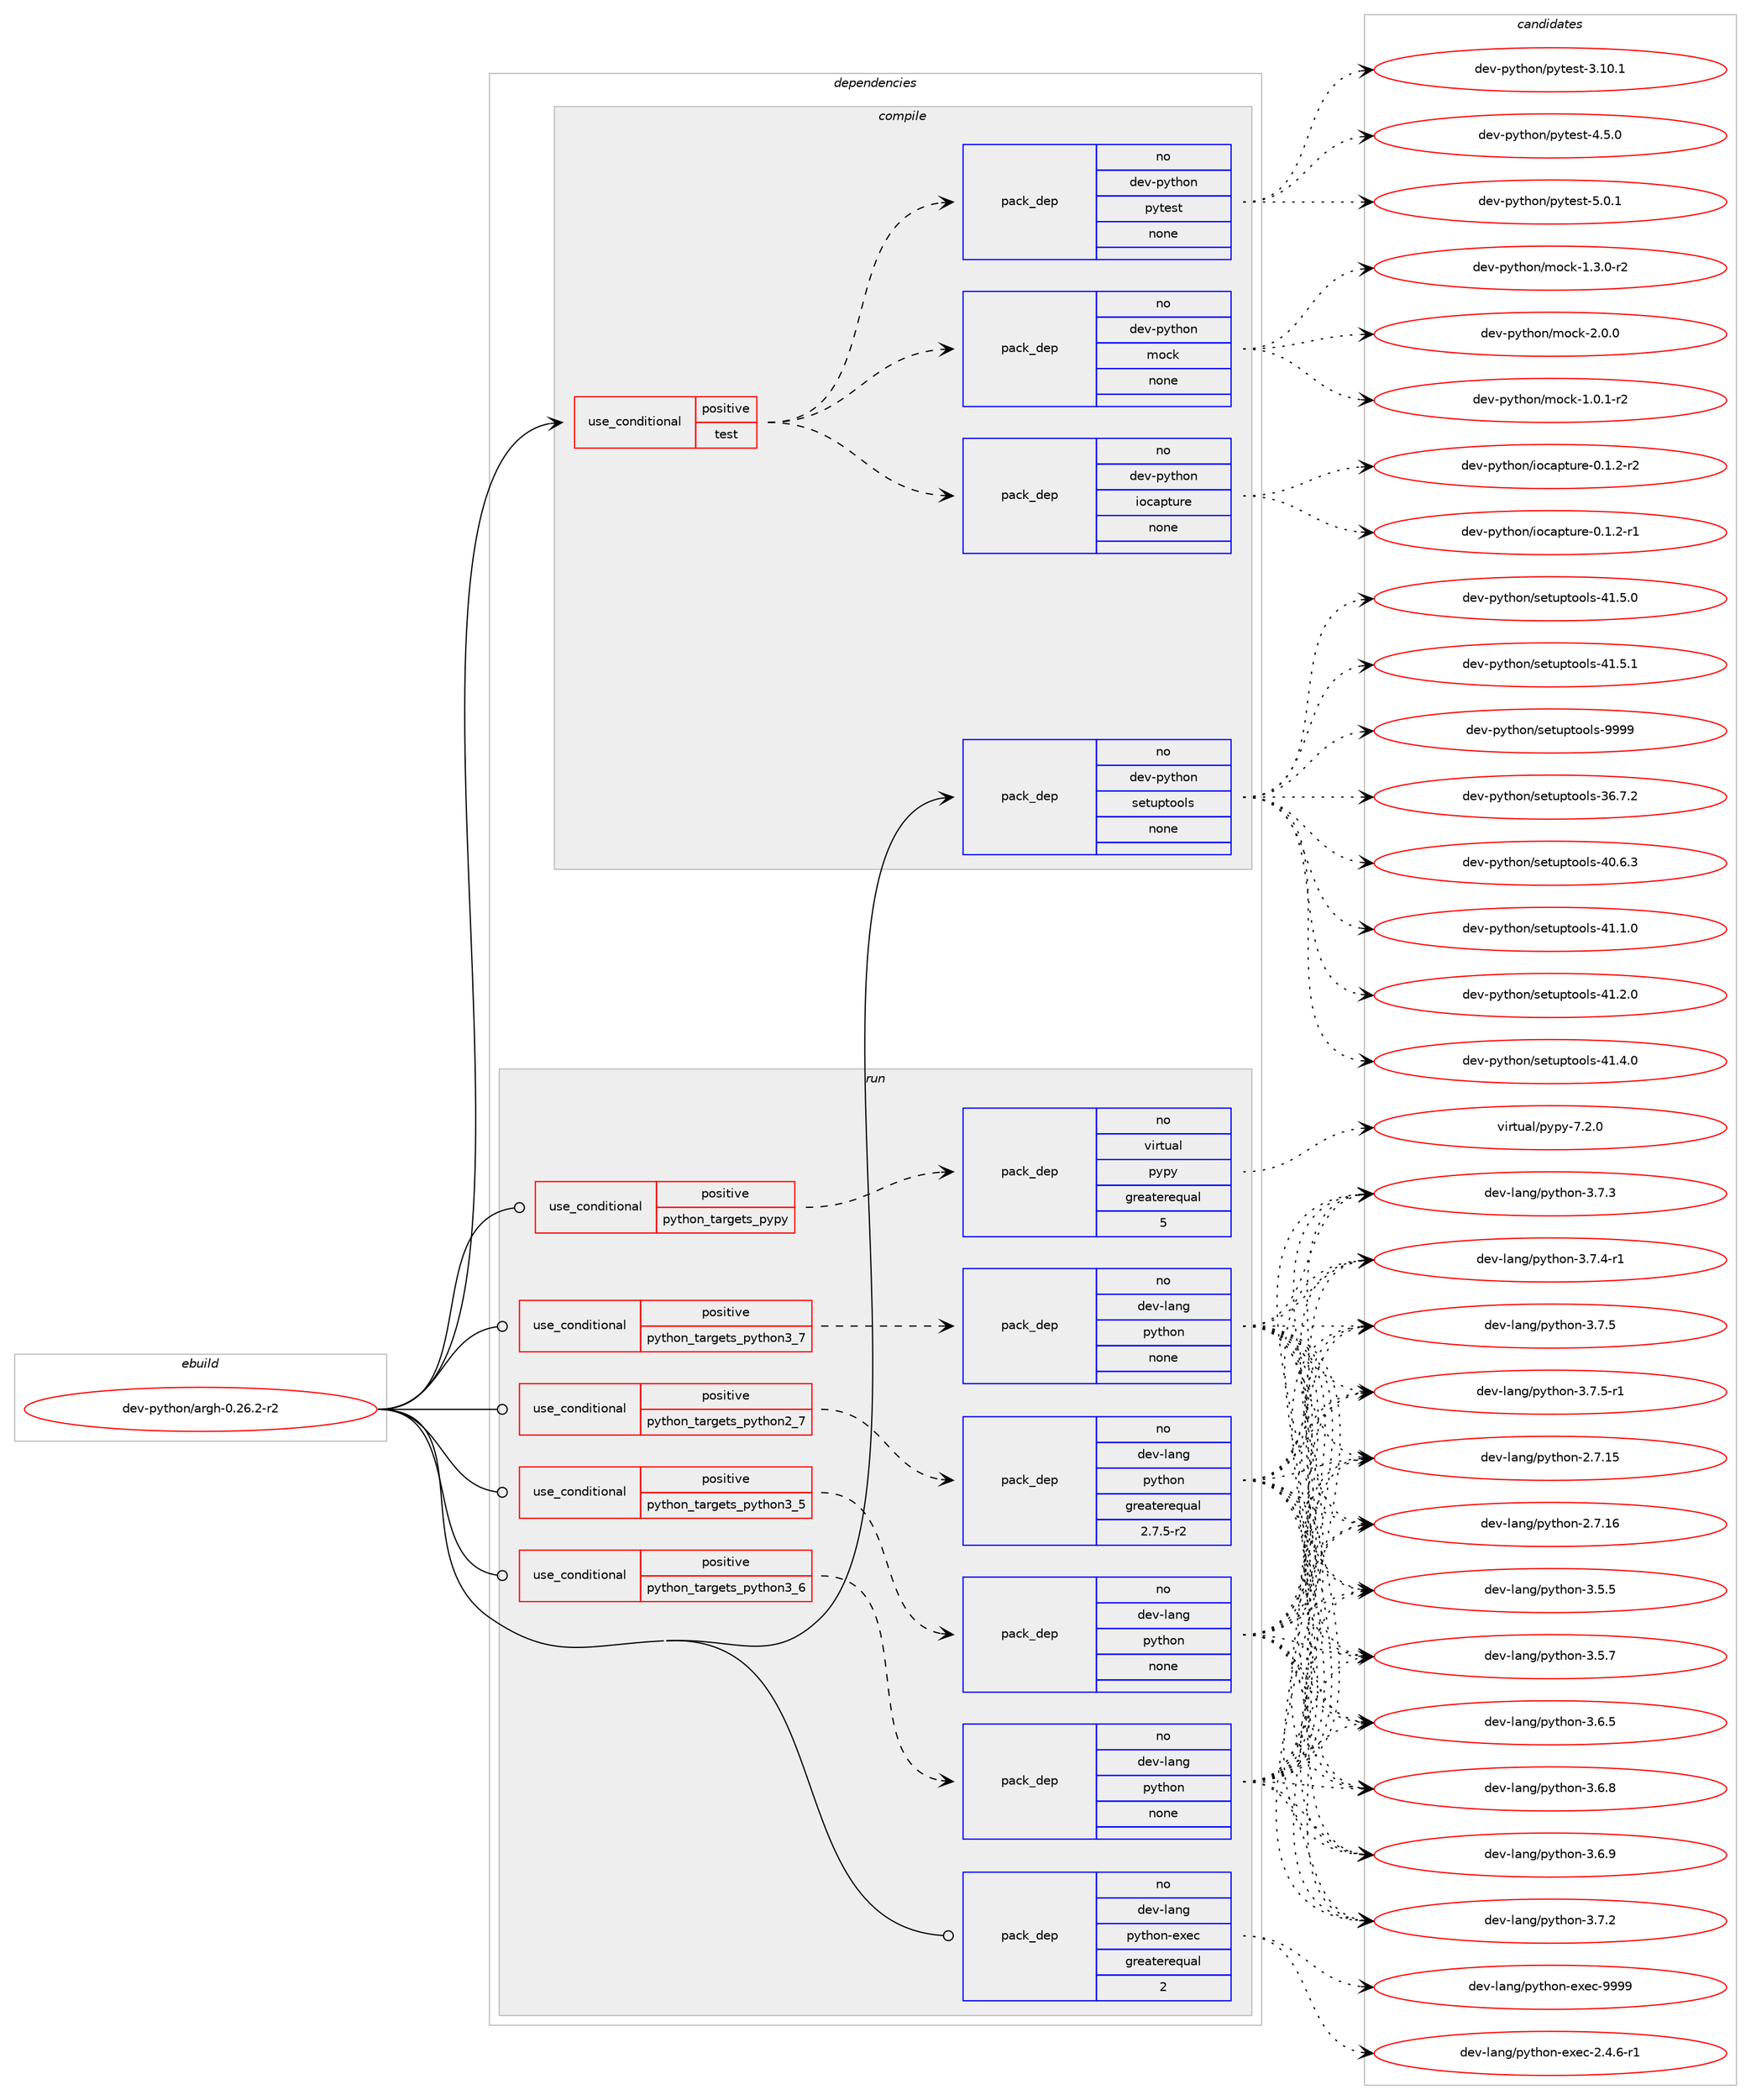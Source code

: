 digraph prolog {

# *************
# Graph options
# *************

newrank=true;
concentrate=true;
compound=true;
graph [rankdir=LR,fontname=Helvetica,fontsize=10,ranksep=1.5];#, ranksep=2.5, nodesep=0.2];
edge  [arrowhead=vee];
node  [fontname=Helvetica,fontsize=10];

# **********
# The ebuild
# **********

subgraph cluster_leftcol {
color=gray;
rank=same;
label=<<i>ebuild</i>>;
id [label="dev-python/argh-0.26.2-r2", color=red, width=4, href="../dev-python/argh-0.26.2-r2.svg"];
}

# ****************
# The dependencies
# ****************

subgraph cluster_midcol {
color=gray;
label=<<i>dependencies</i>>;
subgraph cluster_compile {
fillcolor="#eeeeee";
style=filled;
label=<<i>compile</i>>;
subgraph cond136211 {
dependency594432 [label=<<TABLE BORDER="0" CELLBORDER="1" CELLSPACING="0" CELLPADDING="4"><TR><TD ROWSPAN="3" CELLPADDING="10">use_conditional</TD></TR><TR><TD>positive</TD></TR><TR><TD>test</TD></TR></TABLE>>, shape=none, color=red];
subgraph pack446449 {
dependency594433 [label=<<TABLE BORDER="0" CELLBORDER="1" CELLSPACING="0" CELLPADDING="4" WIDTH="220"><TR><TD ROWSPAN="6" CELLPADDING="30">pack_dep</TD></TR><TR><TD WIDTH="110">no</TD></TR><TR><TD>dev-python</TD></TR><TR><TD>pytest</TD></TR><TR><TD>none</TD></TR><TR><TD></TD></TR></TABLE>>, shape=none, color=blue];
}
dependency594432:e -> dependency594433:w [weight=20,style="dashed",arrowhead="vee"];
subgraph pack446450 {
dependency594434 [label=<<TABLE BORDER="0" CELLBORDER="1" CELLSPACING="0" CELLPADDING="4" WIDTH="220"><TR><TD ROWSPAN="6" CELLPADDING="30">pack_dep</TD></TR><TR><TD WIDTH="110">no</TD></TR><TR><TD>dev-python</TD></TR><TR><TD>iocapture</TD></TR><TR><TD>none</TD></TR><TR><TD></TD></TR></TABLE>>, shape=none, color=blue];
}
dependency594432:e -> dependency594434:w [weight=20,style="dashed",arrowhead="vee"];
subgraph pack446451 {
dependency594435 [label=<<TABLE BORDER="0" CELLBORDER="1" CELLSPACING="0" CELLPADDING="4" WIDTH="220"><TR><TD ROWSPAN="6" CELLPADDING="30">pack_dep</TD></TR><TR><TD WIDTH="110">no</TD></TR><TR><TD>dev-python</TD></TR><TR><TD>mock</TD></TR><TR><TD>none</TD></TR><TR><TD></TD></TR></TABLE>>, shape=none, color=blue];
}
dependency594432:e -> dependency594435:w [weight=20,style="dashed",arrowhead="vee"];
}
id:e -> dependency594432:w [weight=20,style="solid",arrowhead="vee"];
subgraph pack446452 {
dependency594436 [label=<<TABLE BORDER="0" CELLBORDER="1" CELLSPACING="0" CELLPADDING="4" WIDTH="220"><TR><TD ROWSPAN="6" CELLPADDING="30">pack_dep</TD></TR><TR><TD WIDTH="110">no</TD></TR><TR><TD>dev-python</TD></TR><TR><TD>setuptools</TD></TR><TR><TD>none</TD></TR><TR><TD></TD></TR></TABLE>>, shape=none, color=blue];
}
id:e -> dependency594436:w [weight=20,style="solid",arrowhead="vee"];
}
subgraph cluster_compileandrun {
fillcolor="#eeeeee";
style=filled;
label=<<i>compile and run</i>>;
}
subgraph cluster_run {
fillcolor="#eeeeee";
style=filled;
label=<<i>run</i>>;
subgraph cond136212 {
dependency594437 [label=<<TABLE BORDER="0" CELLBORDER="1" CELLSPACING="0" CELLPADDING="4"><TR><TD ROWSPAN="3" CELLPADDING="10">use_conditional</TD></TR><TR><TD>positive</TD></TR><TR><TD>python_targets_pypy</TD></TR></TABLE>>, shape=none, color=red];
subgraph pack446453 {
dependency594438 [label=<<TABLE BORDER="0" CELLBORDER="1" CELLSPACING="0" CELLPADDING="4" WIDTH="220"><TR><TD ROWSPAN="6" CELLPADDING="30">pack_dep</TD></TR><TR><TD WIDTH="110">no</TD></TR><TR><TD>virtual</TD></TR><TR><TD>pypy</TD></TR><TR><TD>greaterequal</TD></TR><TR><TD>5</TD></TR></TABLE>>, shape=none, color=blue];
}
dependency594437:e -> dependency594438:w [weight=20,style="dashed",arrowhead="vee"];
}
id:e -> dependency594437:w [weight=20,style="solid",arrowhead="odot"];
subgraph cond136213 {
dependency594439 [label=<<TABLE BORDER="0" CELLBORDER="1" CELLSPACING="0" CELLPADDING="4"><TR><TD ROWSPAN="3" CELLPADDING="10">use_conditional</TD></TR><TR><TD>positive</TD></TR><TR><TD>python_targets_python2_7</TD></TR></TABLE>>, shape=none, color=red];
subgraph pack446454 {
dependency594440 [label=<<TABLE BORDER="0" CELLBORDER="1" CELLSPACING="0" CELLPADDING="4" WIDTH="220"><TR><TD ROWSPAN="6" CELLPADDING="30">pack_dep</TD></TR><TR><TD WIDTH="110">no</TD></TR><TR><TD>dev-lang</TD></TR><TR><TD>python</TD></TR><TR><TD>greaterequal</TD></TR><TR><TD>2.7.5-r2</TD></TR></TABLE>>, shape=none, color=blue];
}
dependency594439:e -> dependency594440:w [weight=20,style="dashed",arrowhead="vee"];
}
id:e -> dependency594439:w [weight=20,style="solid",arrowhead="odot"];
subgraph cond136214 {
dependency594441 [label=<<TABLE BORDER="0" CELLBORDER="1" CELLSPACING="0" CELLPADDING="4"><TR><TD ROWSPAN="3" CELLPADDING="10">use_conditional</TD></TR><TR><TD>positive</TD></TR><TR><TD>python_targets_python3_5</TD></TR></TABLE>>, shape=none, color=red];
subgraph pack446455 {
dependency594442 [label=<<TABLE BORDER="0" CELLBORDER="1" CELLSPACING="0" CELLPADDING="4" WIDTH="220"><TR><TD ROWSPAN="6" CELLPADDING="30">pack_dep</TD></TR><TR><TD WIDTH="110">no</TD></TR><TR><TD>dev-lang</TD></TR><TR><TD>python</TD></TR><TR><TD>none</TD></TR><TR><TD></TD></TR></TABLE>>, shape=none, color=blue];
}
dependency594441:e -> dependency594442:w [weight=20,style="dashed",arrowhead="vee"];
}
id:e -> dependency594441:w [weight=20,style="solid",arrowhead="odot"];
subgraph cond136215 {
dependency594443 [label=<<TABLE BORDER="0" CELLBORDER="1" CELLSPACING="0" CELLPADDING="4"><TR><TD ROWSPAN="3" CELLPADDING="10">use_conditional</TD></TR><TR><TD>positive</TD></TR><TR><TD>python_targets_python3_6</TD></TR></TABLE>>, shape=none, color=red];
subgraph pack446456 {
dependency594444 [label=<<TABLE BORDER="0" CELLBORDER="1" CELLSPACING="0" CELLPADDING="4" WIDTH="220"><TR><TD ROWSPAN="6" CELLPADDING="30">pack_dep</TD></TR><TR><TD WIDTH="110">no</TD></TR><TR><TD>dev-lang</TD></TR><TR><TD>python</TD></TR><TR><TD>none</TD></TR><TR><TD></TD></TR></TABLE>>, shape=none, color=blue];
}
dependency594443:e -> dependency594444:w [weight=20,style="dashed",arrowhead="vee"];
}
id:e -> dependency594443:w [weight=20,style="solid",arrowhead="odot"];
subgraph cond136216 {
dependency594445 [label=<<TABLE BORDER="0" CELLBORDER="1" CELLSPACING="0" CELLPADDING="4"><TR><TD ROWSPAN="3" CELLPADDING="10">use_conditional</TD></TR><TR><TD>positive</TD></TR><TR><TD>python_targets_python3_7</TD></TR></TABLE>>, shape=none, color=red];
subgraph pack446457 {
dependency594446 [label=<<TABLE BORDER="0" CELLBORDER="1" CELLSPACING="0" CELLPADDING="4" WIDTH="220"><TR><TD ROWSPAN="6" CELLPADDING="30">pack_dep</TD></TR><TR><TD WIDTH="110">no</TD></TR><TR><TD>dev-lang</TD></TR><TR><TD>python</TD></TR><TR><TD>none</TD></TR><TR><TD></TD></TR></TABLE>>, shape=none, color=blue];
}
dependency594445:e -> dependency594446:w [weight=20,style="dashed",arrowhead="vee"];
}
id:e -> dependency594445:w [weight=20,style="solid",arrowhead="odot"];
subgraph pack446458 {
dependency594447 [label=<<TABLE BORDER="0" CELLBORDER="1" CELLSPACING="0" CELLPADDING="4" WIDTH="220"><TR><TD ROWSPAN="6" CELLPADDING="30">pack_dep</TD></TR><TR><TD WIDTH="110">no</TD></TR><TR><TD>dev-lang</TD></TR><TR><TD>python-exec</TD></TR><TR><TD>greaterequal</TD></TR><TR><TD>2</TD></TR></TABLE>>, shape=none, color=blue];
}
id:e -> dependency594447:w [weight=20,style="solid",arrowhead="odot"];
}
}

# **************
# The candidates
# **************

subgraph cluster_choices {
rank=same;
color=gray;
label=<<i>candidates</i>>;

subgraph choice446449 {
color=black;
nodesep=1;
choice100101118451121211161041111104711212111610111511645514649484649 [label="dev-python/pytest-3.10.1", color=red, width=4,href="../dev-python/pytest-3.10.1.svg"];
choice1001011184511212111610411111047112121116101115116455246534648 [label="dev-python/pytest-4.5.0", color=red, width=4,href="../dev-python/pytest-4.5.0.svg"];
choice1001011184511212111610411111047112121116101115116455346484649 [label="dev-python/pytest-5.0.1", color=red, width=4,href="../dev-python/pytest-5.0.1.svg"];
dependency594433:e -> choice100101118451121211161041111104711212111610111511645514649484649:w [style=dotted,weight="100"];
dependency594433:e -> choice1001011184511212111610411111047112121116101115116455246534648:w [style=dotted,weight="100"];
dependency594433:e -> choice1001011184511212111610411111047112121116101115116455346484649:w [style=dotted,weight="100"];
}
subgraph choice446450 {
color=black;
nodesep=1;
choice100101118451121211161041111104710511199971121161171141014548464946504511449 [label="dev-python/iocapture-0.1.2-r1", color=red, width=4,href="../dev-python/iocapture-0.1.2-r1.svg"];
choice100101118451121211161041111104710511199971121161171141014548464946504511450 [label="dev-python/iocapture-0.1.2-r2", color=red, width=4,href="../dev-python/iocapture-0.1.2-r2.svg"];
dependency594434:e -> choice100101118451121211161041111104710511199971121161171141014548464946504511449:w [style=dotted,weight="100"];
dependency594434:e -> choice100101118451121211161041111104710511199971121161171141014548464946504511450:w [style=dotted,weight="100"];
}
subgraph choice446451 {
color=black;
nodesep=1;
choice1001011184511212111610411111047109111991074549464846494511450 [label="dev-python/mock-1.0.1-r2", color=red, width=4,href="../dev-python/mock-1.0.1-r2.svg"];
choice1001011184511212111610411111047109111991074549465146484511450 [label="dev-python/mock-1.3.0-r2", color=red, width=4,href="../dev-python/mock-1.3.0-r2.svg"];
choice100101118451121211161041111104710911199107455046484648 [label="dev-python/mock-2.0.0", color=red, width=4,href="../dev-python/mock-2.0.0.svg"];
dependency594435:e -> choice1001011184511212111610411111047109111991074549464846494511450:w [style=dotted,weight="100"];
dependency594435:e -> choice1001011184511212111610411111047109111991074549465146484511450:w [style=dotted,weight="100"];
dependency594435:e -> choice100101118451121211161041111104710911199107455046484648:w [style=dotted,weight="100"];
}
subgraph choice446452 {
color=black;
nodesep=1;
choice100101118451121211161041111104711510111611711211611111110811545515446554650 [label="dev-python/setuptools-36.7.2", color=red, width=4,href="../dev-python/setuptools-36.7.2.svg"];
choice100101118451121211161041111104711510111611711211611111110811545524846544651 [label="dev-python/setuptools-40.6.3", color=red, width=4,href="../dev-python/setuptools-40.6.3.svg"];
choice100101118451121211161041111104711510111611711211611111110811545524946494648 [label="dev-python/setuptools-41.1.0", color=red, width=4,href="../dev-python/setuptools-41.1.0.svg"];
choice100101118451121211161041111104711510111611711211611111110811545524946504648 [label="dev-python/setuptools-41.2.0", color=red, width=4,href="../dev-python/setuptools-41.2.0.svg"];
choice100101118451121211161041111104711510111611711211611111110811545524946524648 [label="dev-python/setuptools-41.4.0", color=red, width=4,href="../dev-python/setuptools-41.4.0.svg"];
choice100101118451121211161041111104711510111611711211611111110811545524946534648 [label="dev-python/setuptools-41.5.0", color=red, width=4,href="../dev-python/setuptools-41.5.0.svg"];
choice100101118451121211161041111104711510111611711211611111110811545524946534649 [label="dev-python/setuptools-41.5.1", color=red, width=4,href="../dev-python/setuptools-41.5.1.svg"];
choice10010111845112121116104111110471151011161171121161111111081154557575757 [label="dev-python/setuptools-9999", color=red, width=4,href="../dev-python/setuptools-9999.svg"];
dependency594436:e -> choice100101118451121211161041111104711510111611711211611111110811545515446554650:w [style=dotted,weight="100"];
dependency594436:e -> choice100101118451121211161041111104711510111611711211611111110811545524846544651:w [style=dotted,weight="100"];
dependency594436:e -> choice100101118451121211161041111104711510111611711211611111110811545524946494648:w [style=dotted,weight="100"];
dependency594436:e -> choice100101118451121211161041111104711510111611711211611111110811545524946504648:w [style=dotted,weight="100"];
dependency594436:e -> choice100101118451121211161041111104711510111611711211611111110811545524946524648:w [style=dotted,weight="100"];
dependency594436:e -> choice100101118451121211161041111104711510111611711211611111110811545524946534648:w [style=dotted,weight="100"];
dependency594436:e -> choice100101118451121211161041111104711510111611711211611111110811545524946534649:w [style=dotted,weight="100"];
dependency594436:e -> choice10010111845112121116104111110471151011161171121161111111081154557575757:w [style=dotted,weight="100"];
}
subgraph choice446453 {
color=black;
nodesep=1;
choice1181051141161179710847112121112121455546504648 [label="virtual/pypy-7.2.0", color=red, width=4,href="../virtual/pypy-7.2.0.svg"];
dependency594438:e -> choice1181051141161179710847112121112121455546504648:w [style=dotted,weight="100"];
}
subgraph choice446454 {
color=black;
nodesep=1;
choice10010111845108971101034711212111610411111045504655464953 [label="dev-lang/python-2.7.15", color=red, width=4,href="../dev-lang/python-2.7.15.svg"];
choice10010111845108971101034711212111610411111045504655464954 [label="dev-lang/python-2.7.16", color=red, width=4,href="../dev-lang/python-2.7.16.svg"];
choice100101118451089711010347112121116104111110455146534653 [label="dev-lang/python-3.5.5", color=red, width=4,href="../dev-lang/python-3.5.5.svg"];
choice100101118451089711010347112121116104111110455146534655 [label="dev-lang/python-3.5.7", color=red, width=4,href="../dev-lang/python-3.5.7.svg"];
choice100101118451089711010347112121116104111110455146544653 [label="dev-lang/python-3.6.5", color=red, width=4,href="../dev-lang/python-3.6.5.svg"];
choice100101118451089711010347112121116104111110455146544656 [label="dev-lang/python-3.6.8", color=red, width=4,href="../dev-lang/python-3.6.8.svg"];
choice100101118451089711010347112121116104111110455146544657 [label="dev-lang/python-3.6.9", color=red, width=4,href="../dev-lang/python-3.6.9.svg"];
choice100101118451089711010347112121116104111110455146554650 [label="dev-lang/python-3.7.2", color=red, width=4,href="../dev-lang/python-3.7.2.svg"];
choice100101118451089711010347112121116104111110455146554651 [label="dev-lang/python-3.7.3", color=red, width=4,href="../dev-lang/python-3.7.3.svg"];
choice1001011184510897110103471121211161041111104551465546524511449 [label="dev-lang/python-3.7.4-r1", color=red, width=4,href="../dev-lang/python-3.7.4-r1.svg"];
choice100101118451089711010347112121116104111110455146554653 [label="dev-lang/python-3.7.5", color=red, width=4,href="../dev-lang/python-3.7.5.svg"];
choice1001011184510897110103471121211161041111104551465546534511449 [label="dev-lang/python-3.7.5-r1", color=red, width=4,href="../dev-lang/python-3.7.5-r1.svg"];
dependency594440:e -> choice10010111845108971101034711212111610411111045504655464953:w [style=dotted,weight="100"];
dependency594440:e -> choice10010111845108971101034711212111610411111045504655464954:w [style=dotted,weight="100"];
dependency594440:e -> choice100101118451089711010347112121116104111110455146534653:w [style=dotted,weight="100"];
dependency594440:e -> choice100101118451089711010347112121116104111110455146534655:w [style=dotted,weight="100"];
dependency594440:e -> choice100101118451089711010347112121116104111110455146544653:w [style=dotted,weight="100"];
dependency594440:e -> choice100101118451089711010347112121116104111110455146544656:w [style=dotted,weight="100"];
dependency594440:e -> choice100101118451089711010347112121116104111110455146544657:w [style=dotted,weight="100"];
dependency594440:e -> choice100101118451089711010347112121116104111110455146554650:w [style=dotted,weight="100"];
dependency594440:e -> choice100101118451089711010347112121116104111110455146554651:w [style=dotted,weight="100"];
dependency594440:e -> choice1001011184510897110103471121211161041111104551465546524511449:w [style=dotted,weight="100"];
dependency594440:e -> choice100101118451089711010347112121116104111110455146554653:w [style=dotted,weight="100"];
dependency594440:e -> choice1001011184510897110103471121211161041111104551465546534511449:w [style=dotted,weight="100"];
}
subgraph choice446455 {
color=black;
nodesep=1;
choice10010111845108971101034711212111610411111045504655464953 [label="dev-lang/python-2.7.15", color=red, width=4,href="../dev-lang/python-2.7.15.svg"];
choice10010111845108971101034711212111610411111045504655464954 [label="dev-lang/python-2.7.16", color=red, width=4,href="../dev-lang/python-2.7.16.svg"];
choice100101118451089711010347112121116104111110455146534653 [label="dev-lang/python-3.5.5", color=red, width=4,href="../dev-lang/python-3.5.5.svg"];
choice100101118451089711010347112121116104111110455146534655 [label="dev-lang/python-3.5.7", color=red, width=4,href="../dev-lang/python-3.5.7.svg"];
choice100101118451089711010347112121116104111110455146544653 [label="dev-lang/python-3.6.5", color=red, width=4,href="../dev-lang/python-3.6.5.svg"];
choice100101118451089711010347112121116104111110455146544656 [label="dev-lang/python-3.6.8", color=red, width=4,href="../dev-lang/python-3.6.8.svg"];
choice100101118451089711010347112121116104111110455146544657 [label="dev-lang/python-3.6.9", color=red, width=4,href="../dev-lang/python-3.6.9.svg"];
choice100101118451089711010347112121116104111110455146554650 [label="dev-lang/python-3.7.2", color=red, width=4,href="../dev-lang/python-3.7.2.svg"];
choice100101118451089711010347112121116104111110455146554651 [label="dev-lang/python-3.7.3", color=red, width=4,href="../dev-lang/python-3.7.3.svg"];
choice1001011184510897110103471121211161041111104551465546524511449 [label="dev-lang/python-3.7.4-r1", color=red, width=4,href="../dev-lang/python-3.7.4-r1.svg"];
choice100101118451089711010347112121116104111110455146554653 [label="dev-lang/python-3.7.5", color=red, width=4,href="../dev-lang/python-3.7.5.svg"];
choice1001011184510897110103471121211161041111104551465546534511449 [label="dev-lang/python-3.7.5-r1", color=red, width=4,href="../dev-lang/python-3.7.5-r1.svg"];
dependency594442:e -> choice10010111845108971101034711212111610411111045504655464953:w [style=dotted,weight="100"];
dependency594442:e -> choice10010111845108971101034711212111610411111045504655464954:w [style=dotted,weight="100"];
dependency594442:e -> choice100101118451089711010347112121116104111110455146534653:w [style=dotted,weight="100"];
dependency594442:e -> choice100101118451089711010347112121116104111110455146534655:w [style=dotted,weight="100"];
dependency594442:e -> choice100101118451089711010347112121116104111110455146544653:w [style=dotted,weight="100"];
dependency594442:e -> choice100101118451089711010347112121116104111110455146544656:w [style=dotted,weight="100"];
dependency594442:e -> choice100101118451089711010347112121116104111110455146544657:w [style=dotted,weight="100"];
dependency594442:e -> choice100101118451089711010347112121116104111110455146554650:w [style=dotted,weight="100"];
dependency594442:e -> choice100101118451089711010347112121116104111110455146554651:w [style=dotted,weight="100"];
dependency594442:e -> choice1001011184510897110103471121211161041111104551465546524511449:w [style=dotted,weight="100"];
dependency594442:e -> choice100101118451089711010347112121116104111110455146554653:w [style=dotted,weight="100"];
dependency594442:e -> choice1001011184510897110103471121211161041111104551465546534511449:w [style=dotted,weight="100"];
}
subgraph choice446456 {
color=black;
nodesep=1;
choice10010111845108971101034711212111610411111045504655464953 [label="dev-lang/python-2.7.15", color=red, width=4,href="../dev-lang/python-2.7.15.svg"];
choice10010111845108971101034711212111610411111045504655464954 [label="dev-lang/python-2.7.16", color=red, width=4,href="../dev-lang/python-2.7.16.svg"];
choice100101118451089711010347112121116104111110455146534653 [label="dev-lang/python-3.5.5", color=red, width=4,href="../dev-lang/python-3.5.5.svg"];
choice100101118451089711010347112121116104111110455146534655 [label="dev-lang/python-3.5.7", color=red, width=4,href="../dev-lang/python-3.5.7.svg"];
choice100101118451089711010347112121116104111110455146544653 [label="dev-lang/python-3.6.5", color=red, width=4,href="../dev-lang/python-3.6.5.svg"];
choice100101118451089711010347112121116104111110455146544656 [label="dev-lang/python-3.6.8", color=red, width=4,href="../dev-lang/python-3.6.8.svg"];
choice100101118451089711010347112121116104111110455146544657 [label="dev-lang/python-3.6.9", color=red, width=4,href="../dev-lang/python-3.6.9.svg"];
choice100101118451089711010347112121116104111110455146554650 [label="dev-lang/python-3.7.2", color=red, width=4,href="../dev-lang/python-3.7.2.svg"];
choice100101118451089711010347112121116104111110455146554651 [label="dev-lang/python-3.7.3", color=red, width=4,href="../dev-lang/python-3.7.3.svg"];
choice1001011184510897110103471121211161041111104551465546524511449 [label="dev-lang/python-3.7.4-r1", color=red, width=4,href="../dev-lang/python-3.7.4-r1.svg"];
choice100101118451089711010347112121116104111110455146554653 [label="dev-lang/python-3.7.5", color=red, width=4,href="../dev-lang/python-3.7.5.svg"];
choice1001011184510897110103471121211161041111104551465546534511449 [label="dev-lang/python-3.7.5-r1", color=red, width=4,href="../dev-lang/python-3.7.5-r1.svg"];
dependency594444:e -> choice10010111845108971101034711212111610411111045504655464953:w [style=dotted,weight="100"];
dependency594444:e -> choice10010111845108971101034711212111610411111045504655464954:w [style=dotted,weight="100"];
dependency594444:e -> choice100101118451089711010347112121116104111110455146534653:w [style=dotted,weight="100"];
dependency594444:e -> choice100101118451089711010347112121116104111110455146534655:w [style=dotted,weight="100"];
dependency594444:e -> choice100101118451089711010347112121116104111110455146544653:w [style=dotted,weight="100"];
dependency594444:e -> choice100101118451089711010347112121116104111110455146544656:w [style=dotted,weight="100"];
dependency594444:e -> choice100101118451089711010347112121116104111110455146544657:w [style=dotted,weight="100"];
dependency594444:e -> choice100101118451089711010347112121116104111110455146554650:w [style=dotted,weight="100"];
dependency594444:e -> choice100101118451089711010347112121116104111110455146554651:w [style=dotted,weight="100"];
dependency594444:e -> choice1001011184510897110103471121211161041111104551465546524511449:w [style=dotted,weight="100"];
dependency594444:e -> choice100101118451089711010347112121116104111110455146554653:w [style=dotted,weight="100"];
dependency594444:e -> choice1001011184510897110103471121211161041111104551465546534511449:w [style=dotted,weight="100"];
}
subgraph choice446457 {
color=black;
nodesep=1;
choice10010111845108971101034711212111610411111045504655464953 [label="dev-lang/python-2.7.15", color=red, width=4,href="../dev-lang/python-2.7.15.svg"];
choice10010111845108971101034711212111610411111045504655464954 [label="dev-lang/python-2.7.16", color=red, width=4,href="../dev-lang/python-2.7.16.svg"];
choice100101118451089711010347112121116104111110455146534653 [label="dev-lang/python-3.5.5", color=red, width=4,href="../dev-lang/python-3.5.5.svg"];
choice100101118451089711010347112121116104111110455146534655 [label="dev-lang/python-3.5.7", color=red, width=4,href="../dev-lang/python-3.5.7.svg"];
choice100101118451089711010347112121116104111110455146544653 [label="dev-lang/python-3.6.5", color=red, width=4,href="../dev-lang/python-3.6.5.svg"];
choice100101118451089711010347112121116104111110455146544656 [label="dev-lang/python-3.6.8", color=red, width=4,href="../dev-lang/python-3.6.8.svg"];
choice100101118451089711010347112121116104111110455146544657 [label="dev-lang/python-3.6.9", color=red, width=4,href="../dev-lang/python-3.6.9.svg"];
choice100101118451089711010347112121116104111110455146554650 [label="dev-lang/python-3.7.2", color=red, width=4,href="../dev-lang/python-3.7.2.svg"];
choice100101118451089711010347112121116104111110455146554651 [label="dev-lang/python-3.7.3", color=red, width=4,href="../dev-lang/python-3.7.3.svg"];
choice1001011184510897110103471121211161041111104551465546524511449 [label="dev-lang/python-3.7.4-r1", color=red, width=4,href="../dev-lang/python-3.7.4-r1.svg"];
choice100101118451089711010347112121116104111110455146554653 [label="dev-lang/python-3.7.5", color=red, width=4,href="../dev-lang/python-3.7.5.svg"];
choice1001011184510897110103471121211161041111104551465546534511449 [label="dev-lang/python-3.7.5-r1", color=red, width=4,href="../dev-lang/python-3.7.5-r1.svg"];
dependency594446:e -> choice10010111845108971101034711212111610411111045504655464953:w [style=dotted,weight="100"];
dependency594446:e -> choice10010111845108971101034711212111610411111045504655464954:w [style=dotted,weight="100"];
dependency594446:e -> choice100101118451089711010347112121116104111110455146534653:w [style=dotted,weight="100"];
dependency594446:e -> choice100101118451089711010347112121116104111110455146534655:w [style=dotted,weight="100"];
dependency594446:e -> choice100101118451089711010347112121116104111110455146544653:w [style=dotted,weight="100"];
dependency594446:e -> choice100101118451089711010347112121116104111110455146544656:w [style=dotted,weight="100"];
dependency594446:e -> choice100101118451089711010347112121116104111110455146544657:w [style=dotted,weight="100"];
dependency594446:e -> choice100101118451089711010347112121116104111110455146554650:w [style=dotted,weight="100"];
dependency594446:e -> choice100101118451089711010347112121116104111110455146554651:w [style=dotted,weight="100"];
dependency594446:e -> choice1001011184510897110103471121211161041111104551465546524511449:w [style=dotted,weight="100"];
dependency594446:e -> choice100101118451089711010347112121116104111110455146554653:w [style=dotted,weight="100"];
dependency594446:e -> choice1001011184510897110103471121211161041111104551465546534511449:w [style=dotted,weight="100"];
}
subgraph choice446458 {
color=black;
nodesep=1;
choice10010111845108971101034711212111610411111045101120101994550465246544511449 [label="dev-lang/python-exec-2.4.6-r1", color=red, width=4,href="../dev-lang/python-exec-2.4.6-r1.svg"];
choice10010111845108971101034711212111610411111045101120101994557575757 [label="dev-lang/python-exec-9999", color=red, width=4,href="../dev-lang/python-exec-9999.svg"];
dependency594447:e -> choice10010111845108971101034711212111610411111045101120101994550465246544511449:w [style=dotted,weight="100"];
dependency594447:e -> choice10010111845108971101034711212111610411111045101120101994557575757:w [style=dotted,weight="100"];
}
}

}
